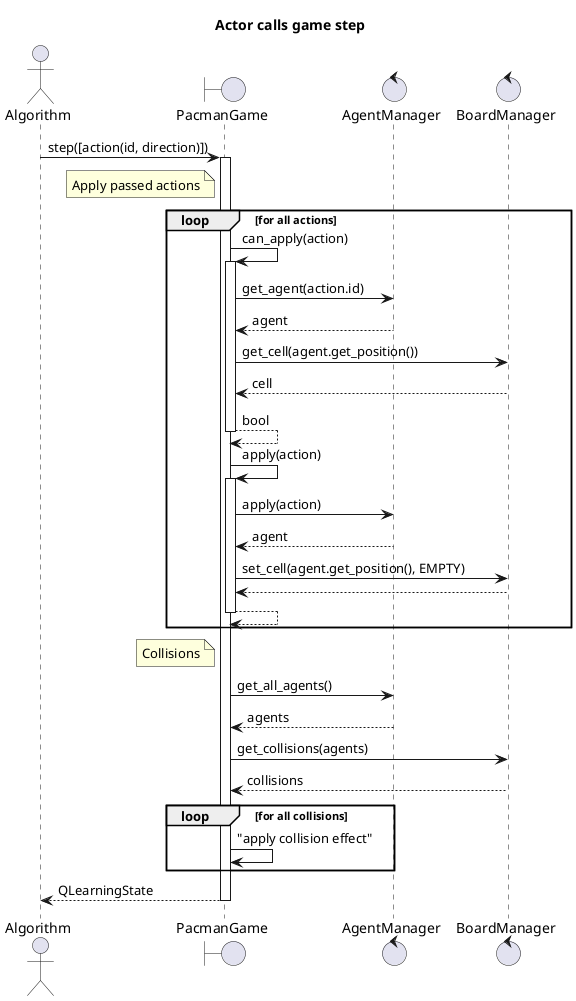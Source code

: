 @startuml sequence_qlearning
title "Actor calls game step"

actor Algorithm
boundary PacmanGame
control AgentManager
control BoardManager


Algorithm -> PacmanGame : step([action(id, direction)])
activate PacmanGame

note left of PacmanGame
    Apply passed actions
end note

loop for all actions

PacmanGame -> PacmanGame : can_apply(action)
activate PacmanGame
PacmanGame -> AgentManager : get_agent(action.id)
PacmanGame <-- AgentManager : agent
PacmanGame -> BoardManager : get_cell(agent.get_position())
PacmanGame <-- BoardManager : cell
PacmanGame --> PacmanGame : bool
deactivate PacmanGame

PacmanGame -> PacmanGame : apply(action)
activate PacmanGame
PacmanGame -> AgentManager : apply(action)
PacmanGame <-- AgentManager : agent

PacmanGame -> BoardManager : set_cell(agent.get_position(), EMPTY)
PacmanGame <-- BoardManager

PacmanGame --> PacmanGame

deactivate PacmanGame

end

note left of PacmanGame
    Collisions
end note

PacmanGame -> AgentManager : get_all_agents()
PacmanGame <-- AgentManager : agents

PacmanGame -> BoardManager : get_collisions(agents)
PacmanGame <-- BoardManager : collisions

loop for all collisions
    PacmanGame -> PacmanGame : "apply collision effect"
end

Algorithm <-- PacmanGame : QLearningState
deactivate PacmanGame
@enduml

